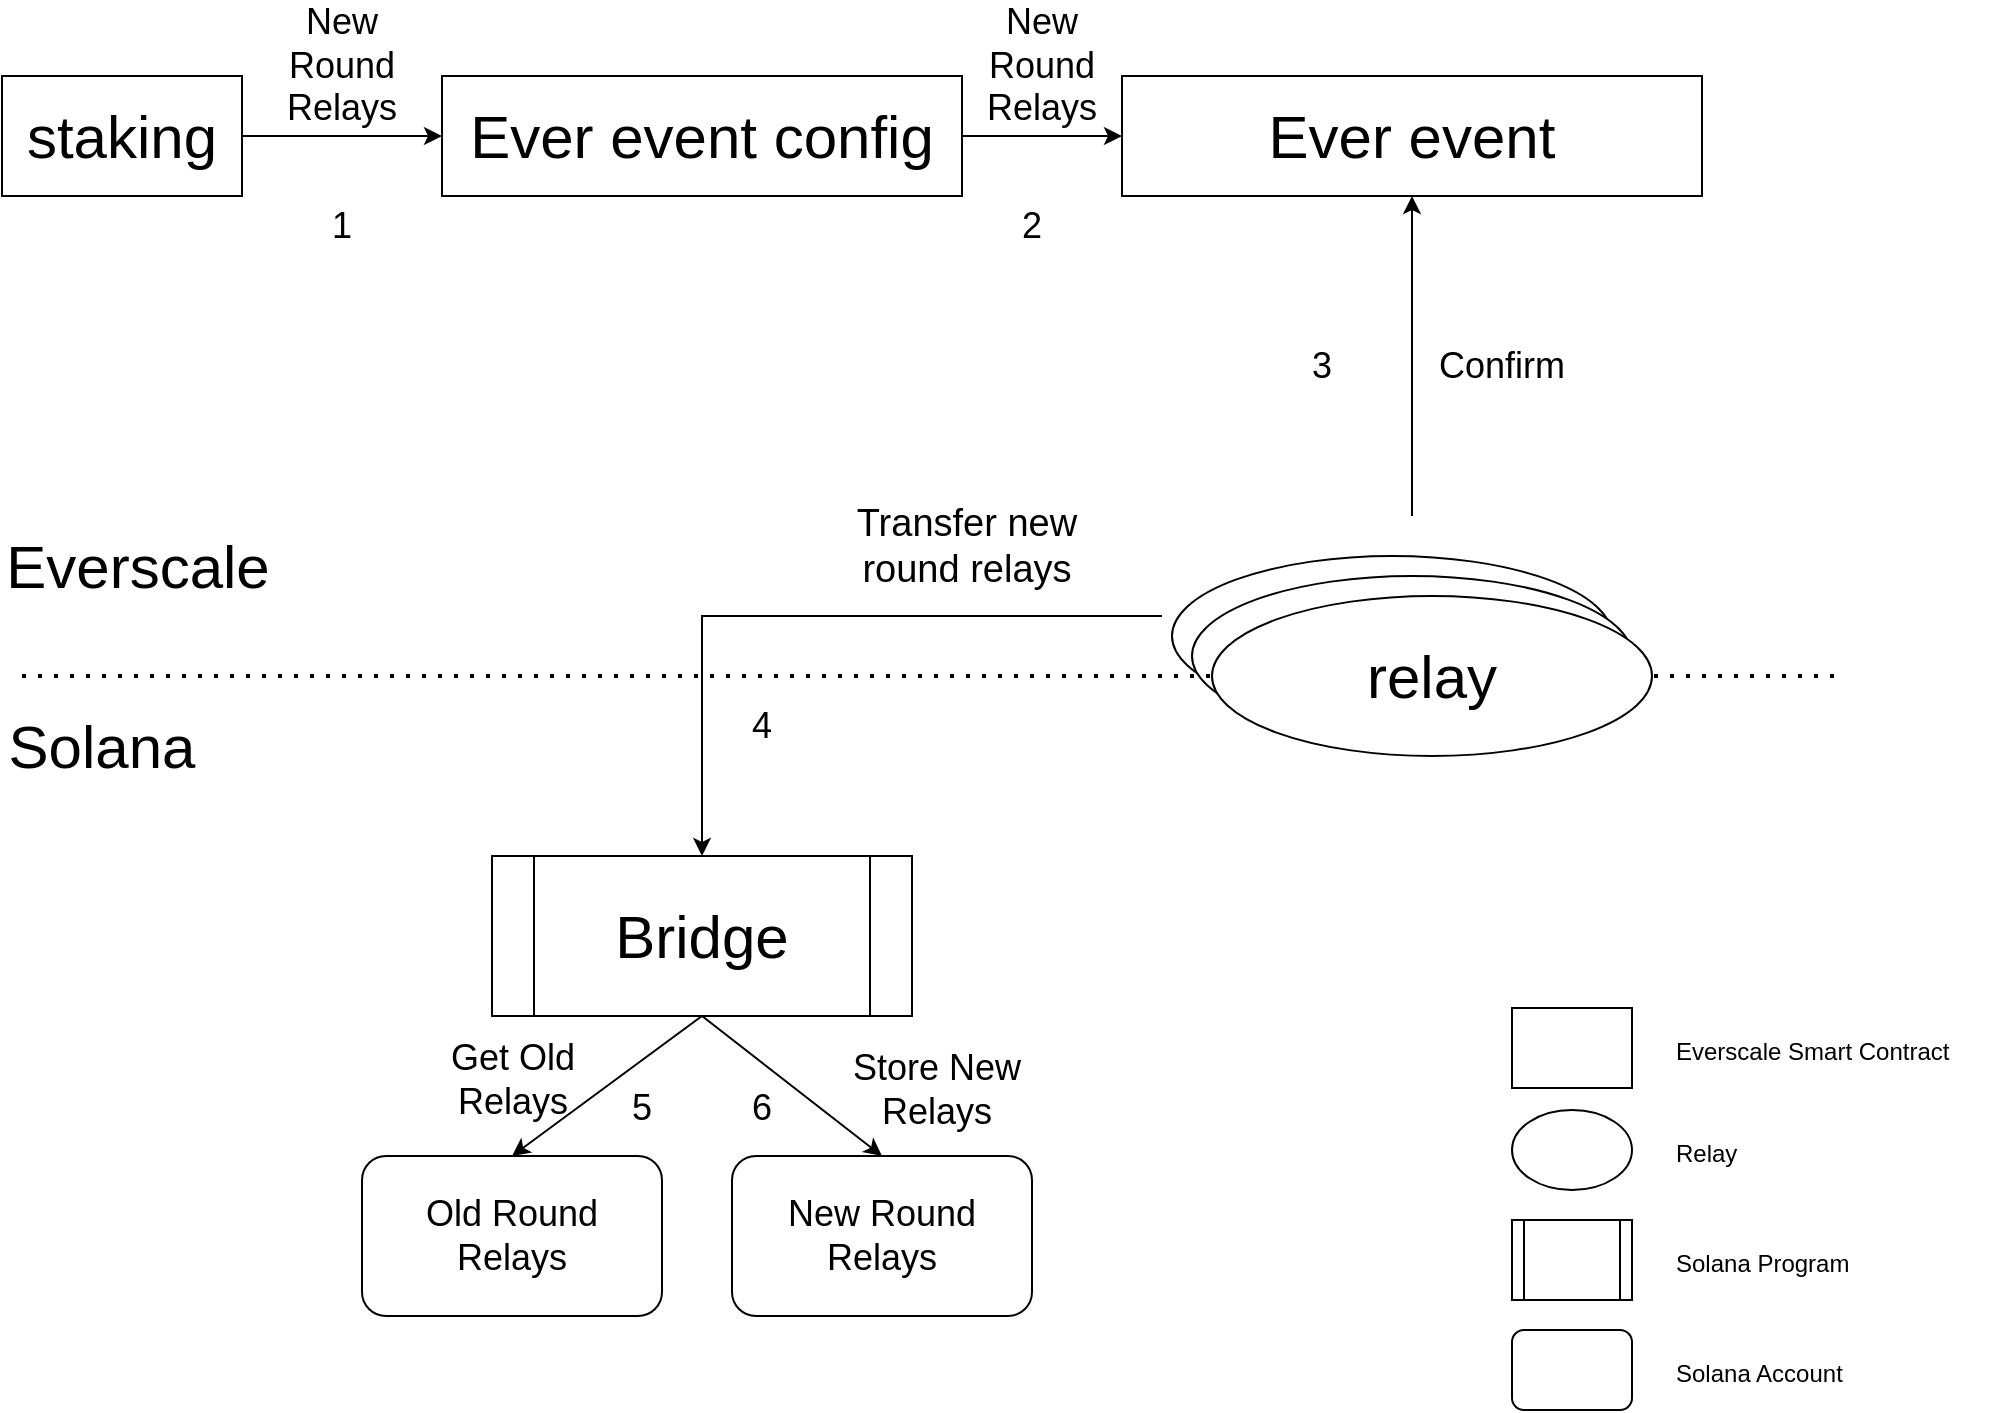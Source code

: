 <mxfile version="16.5.1" type="device"><diagram id="p4Zf-6ZJ4P1mr38LxFGu" name="Page-1"><mxGraphModel dx="1186" dy="875" grid="1" gridSize="10" guides="1" tooltips="1" connect="1" arrows="1" fold="1" page="1" pageScale="1" pageWidth="1169" pageHeight="827" math="0" shadow="0"><root><mxCell id="0"/><mxCell id="1" parent="0"/><mxCell id="WYdLwcnOIROpI5cExHVf-1" value="&lt;font style=&quot;font-size: 30px&quot;&gt;Bridge&lt;/font&gt;" style="shape=process;whiteSpace=wrap;html=1;backgroundOutline=1;" parent="1" vertex="1"><mxGeometry x="405" y="490" width="210" height="80" as="geometry"/></mxCell><mxCell id="WYdLwcnOIROpI5cExHVf-5" style="edgeStyle=orthogonalEdgeStyle;rounded=0;orthogonalLoop=1;jettySize=auto;html=1;entryX=0;entryY=0.5;entryDx=0;entryDy=0;fontSize=30;" parent="1" source="WYdLwcnOIROpI5cExHVf-2" target="WYdLwcnOIROpI5cExHVf-4" edge="1"><mxGeometry relative="1" as="geometry"/></mxCell><mxCell id="WYdLwcnOIROpI5cExHVf-2" value="staking" style="rounded=0;whiteSpace=wrap;html=1;fontSize=30;" parent="1" vertex="1"><mxGeometry x="160" y="100" width="120" height="60" as="geometry"/></mxCell><mxCell id="WYdLwcnOIROpI5cExHVf-3" value="Ever event" style="rounded=0;whiteSpace=wrap;html=1;fontSize=30;" parent="1" vertex="1"><mxGeometry x="720" y="100" width="290" height="60" as="geometry"/></mxCell><mxCell id="WYdLwcnOIROpI5cExHVf-6" style="edgeStyle=orthogonalEdgeStyle;rounded=0;orthogonalLoop=1;jettySize=auto;html=1;entryX=0;entryY=0.5;entryDx=0;entryDy=0;fontSize=30;" parent="1" source="WYdLwcnOIROpI5cExHVf-4" target="WYdLwcnOIROpI5cExHVf-3" edge="1"><mxGeometry relative="1" as="geometry"/></mxCell><mxCell id="WYdLwcnOIROpI5cExHVf-4" value="Ever event config" style="rounded=0;whiteSpace=wrap;html=1;fontSize=30;" parent="1" vertex="1"><mxGeometry x="380" y="100" width="260" height="60" as="geometry"/></mxCell><mxCell id="WYdLwcnOIROpI5cExHVf-7" value="relay" style="ellipse;whiteSpace=wrap;html=1;fontSize=30;" parent="1" vertex="1"><mxGeometry x="745" y="340" width="220" height="80" as="geometry"/></mxCell><mxCell id="WYdLwcnOIROpI5cExHVf-9" value="relay" style="ellipse;whiteSpace=wrap;html=1;fontSize=30;" parent="1" vertex="1"><mxGeometry x="755" y="350" width="220" height="80" as="geometry"/></mxCell><mxCell id="WYdLwcnOIROpI5cExHVf-12" style="edgeStyle=orthogonalEdgeStyle;rounded=0;orthogonalLoop=1;jettySize=auto;html=1;fontSize=30;" parent="1" target="WYdLwcnOIROpI5cExHVf-1" edge="1"><mxGeometry relative="1" as="geometry"><mxPoint x="740" y="370" as="sourcePoint"/><Array as="points"><mxPoint x="740" y="370"/><mxPoint x="510" y="370"/></Array></mxGeometry></mxCell><mxCell id="WYdLwcnOIROpI5cExHVf-13" value="" style="endArrow=none;dashed=1;html=1;dashPattern=1 3;strokeWidth=2;rounded=0;fontSize=30;" parent="1" edge="1"><mxGeometry width="50" height="50" relative="1" as="geometry"><mxPoint x="170" y="400" as="sourcePoint"/><mxPoint x="1080" y="400" as="targetPoint"/></mxGeometry></mxCell><mxCell id="WYdLwcnOIROpI5cExHVf-14" value="Everscale" style="text;html=1;strokeColor=none;fillColor=none;align=center;verticalAlign=middle;whiteSpace=wrap;rounded=0;fontSize=30;" parent="1" vertex="1"><mxGeometry x="198" y="330" width="60" height="30" as="geometry"/></mxCell><mxCell id="WYdLwcnOIROpI5cExHVf-15" value="Solana" style="text;html=1;strokeColor=none;fillColor=none;align=center;verticalAlign=middle;whiteSpace=wrap;rounded=0;fontSize=30;" parent="1" vertex="1"><mxGeometry x="180" y="420" width="60" height="30" as="geometry"/></mxCell><mxCell id="oa0U2oKngVd9bmhpm7UK-1" value="&lt;font style=&quot;font-size: 18px&quot;&gt;New Round Relays&lt;/font&gt;" style="text;html=1;strokeColor=none;fillColor=none;align=center;verticalAlign=middle;whiteSpace=wrap;rounded=0;" parent="1" vertex="1"><mxGeometry x="300" y="80" width="60" height="30" as="geometry"/></mxCell><mxCell id="oa0U2oKngVd9bmhpm7UK-2" value="" style="endArrow=classic;html=1;rounded=0;entryX=0.5;entryY=1;entryDx=0;entryDy=0;" parent="1" target="WYdLwcnOIROpI5cExHVf-3" edge="1"><mxGeometry width="50" height="50" relative="1" as="geometry"><mxPoint x="865" y="320" as="sourcePoint"/><mxPoint x="865" y="250" as="targetPoint"/></mxGeometry></mxCell><mxCell id="oa0U2oKngVd9bmhpm7UK-3" value="&lt;font style=&quot;font-size: 18px&quot;&gt;New Round Relays&lt;/font&gt;" style="text;html=1;strokeColor=none;fillColor=none;align=center;verticalAlign=middle;whiteSpace=wrap;rounded=0;" parent="1" vertex="1"><mxGeometry x="650" y="80" width="60" height="30" as="geometry"/></mxCell><mxCell id="oa0U2oKngVd9bmhpm7UK-4" value="&lt;font style=&quot;font-size: 18px&quot;&gt;Confirm&lt;/font&gt;" style="text;html=1;strokeColor=none;fillColor=none;align=center;verticalAlign=middle;whiteSpace=wrap;rounded=0;" parent="1" vertex="1"><mxGeometry x="880" y="230" width="60" height="30" as="geometry"/></mxCell><mxCell id="3_RxnsD9wbiFGTjl2u51-2" value="&lt;span style=&quot;font-size: 19px&quot;&gt;Transfer new round relays&lt;/span&gt;" style="text;html=1;strokeColor=none;fillColor=none;align=center;verticalAlign=middle;whiteSpace=wrap;rounded=0;" parent="1" vertex="1"><mxGeometry x="570" y="320" width="145" height="30" as="geometry"/></mxCell><mxCell id="3_RxnsD9wbiFGTjl2u51-4" value="New Round Relays" style="rounded=1;whiteSpace=wrap;html=1;fontSize=18;strokeWidth=1;" parent="1" vertex="1"><mxGeometry x="525" y="640" width="150" height="80" as="geometry"/></mxCell><mxCell id="3_RxnsD9wbiFGTjl2u51-5" value="" style="endArrow=classic;html=1;rounded=0;fontSize=18;exitX=0.5;exitY=1;exitDx=0;exitDy=0;entryX=0.5;entryY=0;entryDx=0;entryDy=0;" parent="1" source="WYdLwcnOIROpI5cExHVf-1" target="3_RxnsD9wbiFGTjl2u51-4" edge="1"><mxGeometry width="50" height="50" relative="1" as="geometry"><mxPoint x="500" y="630" as="sourcePoint"/><mxPoint x="550" y="580" as="targetPoint"/></mxGeometry></mxCell><mxCell id="3_RxnsD9wbiFGTjl2u51-6" value="&lt;font style=&quot;font-size: 18px&quot;&gt;Store New Relays&lt;/font&gt;" style="text;html=1;strokeColor=none;fillColor=none;align=center;verticalAlign=middle;whiteSpace=wrap;rounded=0;" parent="1" vertex="1"><mxGeometry x="580" y="592" width="95" height="30" as="geometry"/></mxCell><mxCell id="3_RxnsD9wbiFGTjl2u51-7" value="" style="rounded=0;whiteSpace=wrap;html=1;fontSize=18;strokeWidth=1;" parent="1" vertex="1"><mxGeometry x="915" y="566" width="60" height="40" as="geometry"/></mxCell><mxCell id="3_RxnsD9wbiFGTjl2u51-8" value="" style="rounded=1;whiteSpace=wrap;html=1;fontSize=18;strokeWidth=1;" parent="1" vertex="1"><mxGeometry x="915" y="727" width="60" height="40" as="geometry"/></mxCell><mxCell id="3_RxnsD9wbiFGTjl2u51-9" value="" style="ellipse;whiteSpace=wrap;html=1;fontSize=18;strokeWidth=1;" parent="1" vertex="1"><mxGeometry x="915" y="617" width="60" height="40" as="geometry"/></mxCell><mxCell id="3_RxnsD9wbiFGTjl2u51-10" value="" style="shape=process;whiteSpace=wrap;html=1;backgroundOutline=1;fontSize=18;strokeWidth=1;" parent="1" vertex="1"><mxGeometry x="915" y="672" width="60" height="40" as="geometry"/></mxCell><mxCell id="3_RxnsD9wbiFGTjl2u51-11" value="&lt;font style=&quot;font-size: 12px&quot;&gt;Everscale Smart Contract&lt;/font&gt;" style="text;html=1;strokeColor=none;fillColor=none;align=left;verticalAlign=middle;whiteSpace=wrap;rounded=0;fontSize=18;" parent="1" vertex="1"><mxGeometry x="995" y="571" width="165" height="30" as="geometry"/></mxCell><mxCell id="3_RxnsD9wbiFGTjl2u51-12" value="&lt;font style=&quot;font-size: 12px&quot;&gt;Relay&lt;/font&gt;" style="text;html=1;strokeColor=none;fillColor=none;align=left;verticalAlign=middle;whiteSpace=wrap;rounded=0;fontSize=18;" parent="1" vertex="1"><mxGeometry x="995" y="622" width="165" height="30" as="geometry"/></mxCell><mxCell id="3_RxnsD9wbiFGTjl2u51-13" value="&lt;font style=&quot;font-size: 12px&quot;&gt;Solana Program&lt;/font&gt;" style="text;html=1;strokeColor=none;fillColor=none;align=left;verticalAlign=middle;whiteSpace=wrap;rounded=0;fontSize=18;" parent="1" vertex="1"><mxGeometry x="995" y="677" width="165" height="30" as="geometry"/></mxCell><mxCell id="3_RxnsD9wbiFGTjl2u51-14" value="&lt;font style=&quot;font-size: 12px&quot;&gt;Solana Account&lt;/font&gt;" style="text;html=1;strokeColor=none;fillColor=none;align=left;verticalAlign=middle;whiteSpace=wrap;rounded=0;fontSize=18;" parent="1" vertex="1"><mxGeometry x="995" y="732" width="165" height="30" as="geometry"/></mxCell><mxCell id="WYdLwcnOIROpI5cExHVf-10" value="relay" style="ellipse;whiteSpace=wrap;html=1;fontSize=30;" parent="1" vertex="1"><mxGeometry x="765" y="360" width="220" height="80" as="geometry"/></mxCell><mxCell id="ya7J_i_sCITx6JWSfIqn-1" value="&lt;font style=&quot;font-size: 18px&quot;&gt;1&lt;/font&gt;" style="text;html=1;strokeColor=none;fillColor=none;align=center;verticalAlign=middle;whiteSpace=wrap;rounded=0;" parent="1" vertex="1"><mxGeometry x="300" y="160" width="60" height="30" as="geometry"/></mxCell><mxCell id="ya7J_i_sCITx6JWSfIqn-2" value="&lt;font style=&quot;font-size: 18px&quot;&gt;2&lt;/font&gt;" style="text;html=1;strokeColor=none;fillColor=none;align=center;verticalAlign=middle;whiteSpace=wrap;rounded=0;" parent="1" vertex="1"><mxGeometry x="645" y="160" width="60" height="30" as="geometry"/></mxCell><mxCell id="ya7J_i_sCITx6JWSfIqn-3" value="&lt;font style=&quot;font-size: 18px&quot;&gt;3&lt;/font&gt;" style="text;html=1;strokeColor=none;fillColor=none;align=center;verticalAlign=middle;whiteSpace=wrap;rounded=0;" parent="1" vertex="1"><mxGeometry x="790" y="230" width="60" height="30" as="geometry"/></mxCell><mxCell id="ya7J_i_sCITx6JWSfIqn-4" value="&lt;font style=&quot;font-size: 18px&quot;&gt;4&lt;/font&gt;" style="text;html=1;strokeColor=none;fillColor=none;align=center;verticalAlign=middle;whiteSpace=wrap;rounded=0;" parent="1" vertex="1"><mxGeometry x="510" y="410" width="60" height="30" as="geometry"/></mxCell><mxCell id="ya7J_i_sCITx6JWSfIqn-5" value="&lt;font style=&quot;font-size: 18px&quot;&gt;6&lt;/font&gt;" style="text;html=1;strokeColor=none;fillColor=none;align=center;verticalAlign=middle;whiteSpace=wrap;rounded=0;" parent="1" vertex="1"><mxGeometry x="510" y="601" width="60" height="30" as="geometry"/></mxCell><mxCell id="oe4K9s2HnRTk8l46b2tz-1" value="Old Round &lt;br&gt;Relays" style="rounded=1;whiteSpace=wrap;html=1;fontSize=18;strokeWidth=1;" vertex="1" parent="1"><mxGeometry x="340" y="640" width="150" height="80" as="geometry"/></mxCell><mxCell id="oe4K9s2HnRTk8l46b2tz-2" value="&lt;font style=&quot;font-size: 18px&quot;&gt;Get Old Relays&lt;/font&gt;" style="text;html=1;strokeColor=none;fillColor=none;align=center;verticalAlign=middle;whiteSpace=wrap;rounded=0;" vertex="1" parent="1"><mxGeometry x="367.5" y="587" width="95" height="30" as="geometry"/></mxCell><mxCell id="oe4K9s2HnRTk8l46b2tz-3" value="&lt;font style=&quot;font-size: 18px&quot;&gt;5&lt;/font&gt;" style="text;html=1;strokeColor=none;fillColor=none;align=center;verticalAlign=middle;whiteSpace=wrap;rounded=0;" vertex="1" parent="1"><mxGeometry x="450" y="601" width="60" height="30" as="geometry"/></mxCell><mxCell id="oe4K9s2HnRTk8l46b2tz-4" value="" style="endArrow=classic;html=1;rounded=0;fontSize=18;entryX=0.5;entryY=0;entryDx=0;entryDy=0;exitX=0.5;exitY=1;exitDx=0;exitDy=0;" edge="1" parent="1" source="WYdLwcnOIROpI5cExHVf-1" target="oe4K9s2HnRTk8l46b2tz-1"><mxGeometry width="50" height="50" relative="1" as="geometry"><mxPoint x="500" y="580" as="sourcePoint"/><mxPoint x="610" y="650" as="targetPoint"/></mxGeometry></mxCell></root></mxGraphModel></diagram></mxfile>